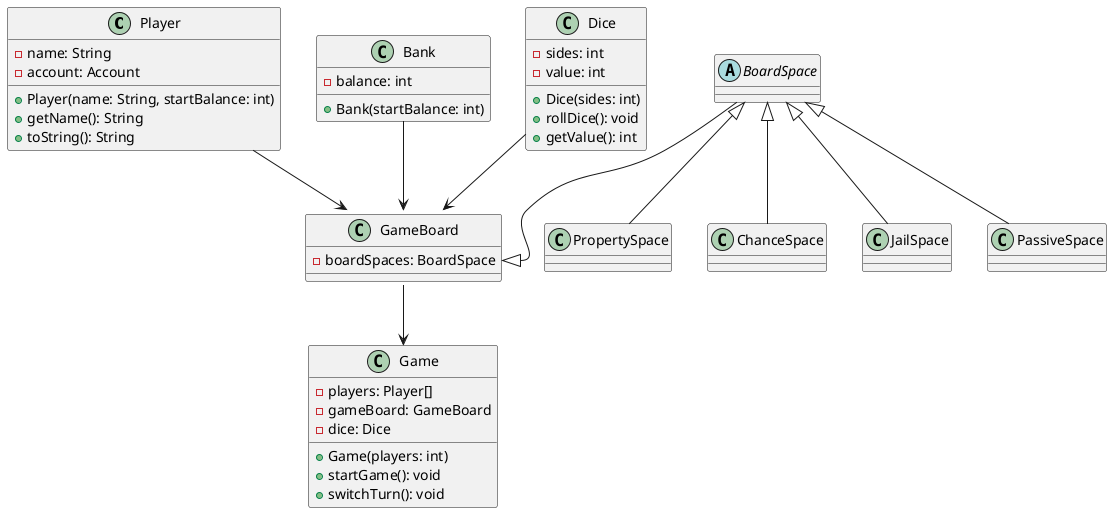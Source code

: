 @startuml class_diagram
class Player {
    - name: String
    - account: Account
    + Player(name: String, startBalance: int)
    + getName(): String
    + toString(): String
}

class Bank {
    - balance: int
    + Bank(startBalance: int)
}

class GameBoard {
    - boardSpaces: BoardSpace
}

class Dice {
    - sides: int
    - value: int
    + Dice(sides: int)
    + rollDice(): void
    + getValue(): int
}

abstract class BoardSpace {}

BoardSpace <|-- PropertySpace
BoardSpace <|-- ChanceSpace
BoardSpace <|-- JailSpace
BoardSpace <|-- PassiveSpace
BoardSpace --|> GameBoard::boardSpaces

class Game {
    - players: Player[]
    - gameBoard: GameBoard
    - dice: Dice
    + Game(players: int)
    + startGame(): void
    + switchTurn(): void
}

Bank --> GameBoard::bank
Player --> GameBoard::players
Dice --> GameBoard::dice
GameBoard --> Game
@enduml

